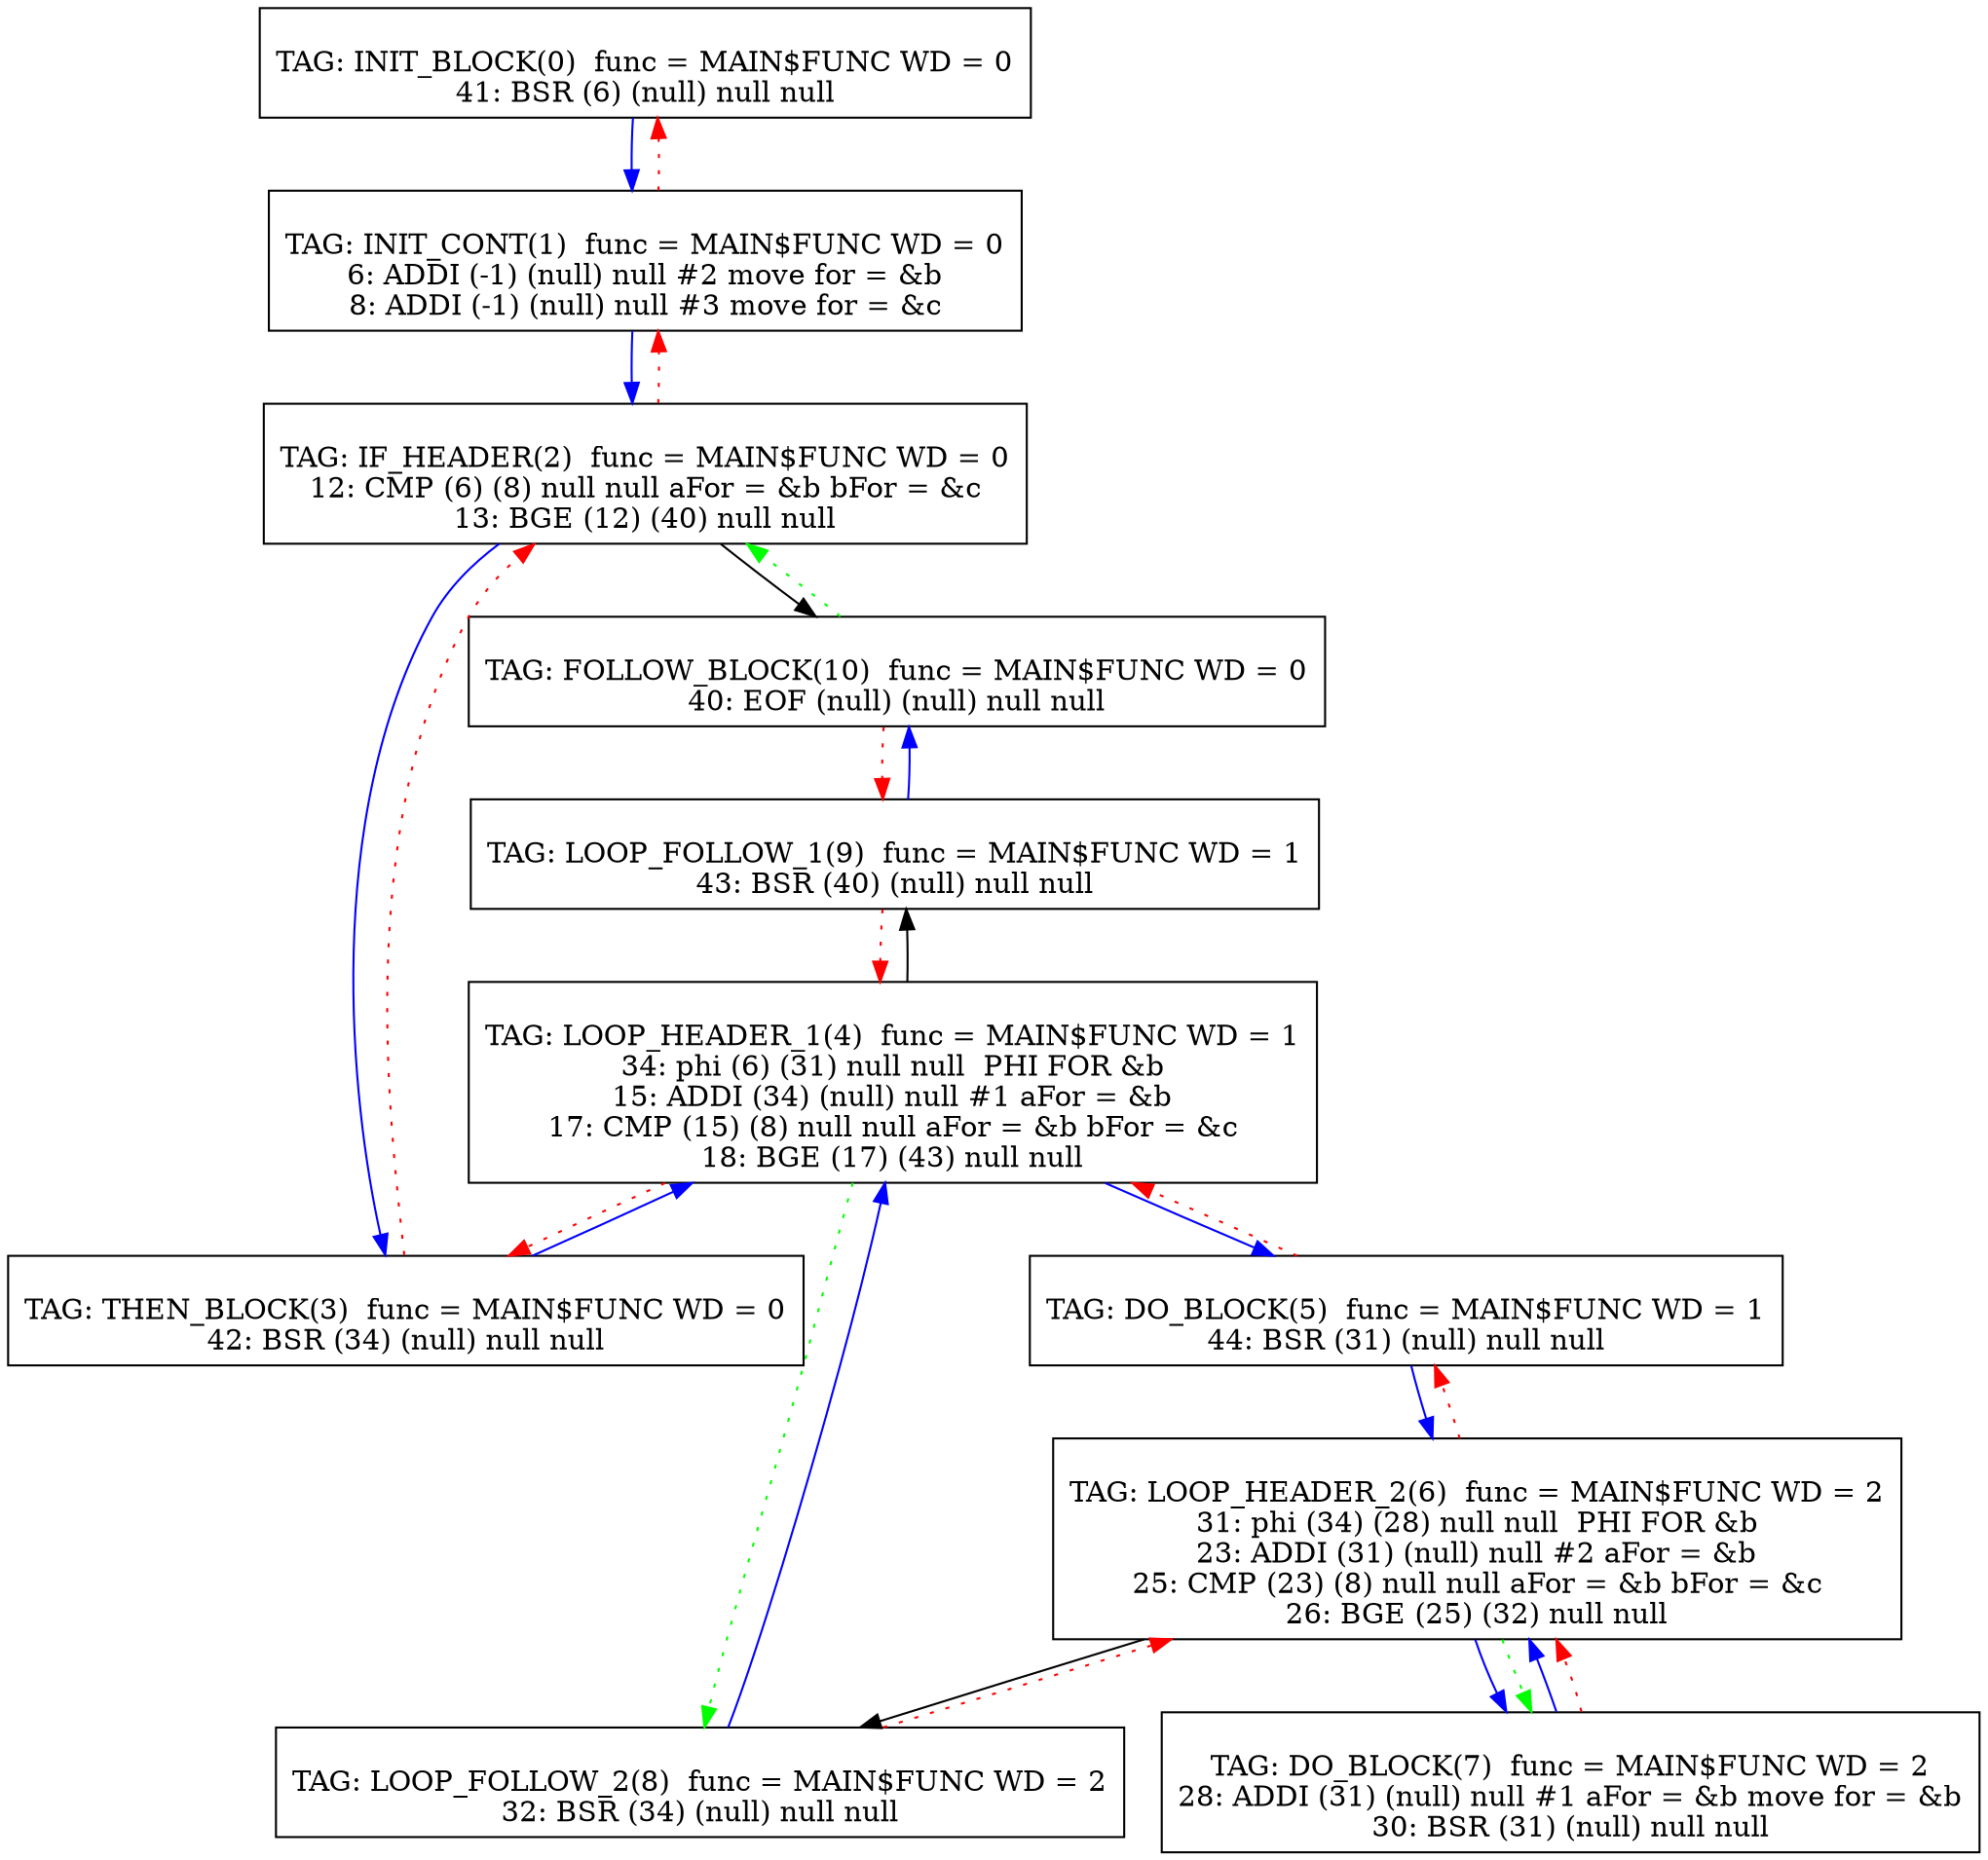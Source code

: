 digraph {
0[label="
TAG: INIT_BLOCK(0)  func = MAIN$FUNC WD = 0
41: BSR (6) (null) null null
"];
0[shape=box];
0 -> 1[color=blue]
1[label="
TAG: INIT_CONT(1)  func = MAIN$FUNC WD = 0
6: ADDI (-1) (null) null #2 move for = &b
8: ADDI (-1) (null) null #3 move for = &c
"];
1[shape=box];
1 -> 2[color=blue]
1 -> 0[color=red][style=dotted]
2[label="
TAG: IF_HEADER(2)  func = MAIN$FUNC WD = 0
12: CMP (6) (8) null null aFor = &b bFor = &c
13: BGE (12) (40) null null
"];
2[shape=box];
2 -> 3[color=blue]
2 -> 10[color=black]
2 -> 1[color=red][style=dotted]
3[label="
TAG: THEN_BLOCK(3)  func = MAIN$FUNC WD = 0
42: BSR (34) (null) null null
"];
3[shape=box];
3 -> 4[color=blue]
3 -> 2[color=red][style=dotted]
4[label="
TAG: LOOP_HEADER_1(4)  func = MAIN$FUNC WD = 1
34: phi (6) (31) null null  PHI FOR &b
15: ADDI (34) (null) null #1 aFor = &b
17: CMP (15) (8) null null aFor = &b bFor = &c
18: BGE (17) (43) null null
"];
4[shape=box];
4 -> 5[color=blue]
4 -> 9[color=black]
4 -> 3[color=red][style=dotted]
4 -> 8[color=green][style=dotted]
5[label="
TAG: DO_BLOCK(5)  func = MAIN$FUNC WD = 1
44: BSR (31) (null) null null
"];
5[shape=box];
5 -> 6[color=blue]
5 -> 4[color=red][style=dotted]
6[label="
TAG: LOOP_HEADER_2(6)  func = MAIN$FUNC WD = 2
31: phi (34) (28) null null  PHI FOR &b
23: ADDI (31) (null) null #2 aFor = &b
25: CMP (23) (8) null null aFor = &b bFor = &c
26: BGE (25) (32) null null
"];
6[shape=box];
6 -> 7[color=blue]
6 -> 8[color=black]
6 -> 5[color=red][style=dotted]
6 -> 7[color=green][style=dotted]
7[label="
TAG: DO_BLOCK(7)  func = MAIN$FUNC WD = 2
28: ADDI (31) (null) null #1 aFor = &b move for = &b
30: BSR (31) (null) null null
"];
7[shape=box];
7 -> 6[color=blue]
7 -> 6[color=red][style=dotted]
8[label="
TAG: LOOP_FOLLOW_2(8)  func = MAIN$FUNC WD = 2
32: BSR (34) (null) null null
"];
8[shape=box];
8 -> 4[color=blue]
8 -> 6[color=red][style=dotted]
9[label="
TAG: LOOP_FOLLOW_1(9)  func = MAIN$FUNC WD = 1
43: BSR (40) (null) null null
"];
9[shape=box];
9 -> 10[color=blue]
9 -> 4[color=red][style=dotted]
10[label="
TAG: FOLLOW_BLOCK(10)  func = MAIN$FUNC WD = 0
40: EOF (null) (null) null null
"];
10[shape=box];
10 -> 9[color=red][style=dotted]
10 -> 2[color=green][style=dotted]
}